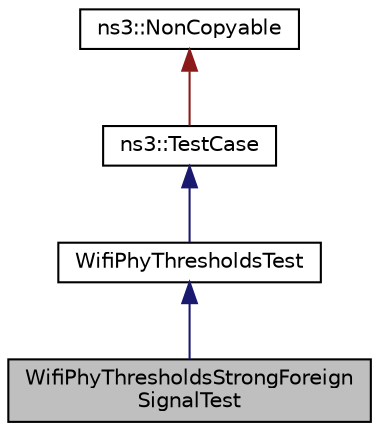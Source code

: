 digraph "WifiPhyThresholdsStrongForeignSignalTest"
{
 // LATEX_PDF_SIZE
  edge [fontname="Helvetica",fontsize="10",labelfontname="Helvetica",labelfontsize="10"];
  node [fontname="Helvetica",fontsize="10",shape=record];
  Node1 [label="WifiPhyThresholdsStrongForeign\lSignalTest",height=0.2,width=0.4,color="black", fillcolor="grey75", style="filled", fontcolor="black",tooltip="Wifi Phy Threshold Strong Foreign Signal Test."];
  Node2 -> Node1 [dir="back",color="midnightblue",fontsize="10",style="solid",fontname="Helvetica"];
  Node2 [label="WifiPhyThresholdsTest",height=0.2,width=0.4,color="black", fillcolor="white", style="filled",URL="$class_wifi_phy_thresholds_test.html",tooltip="Wifi Phy Threshold Test base class."];
  Node3 -> Node2 [dir="back",color="midnightblue",fontsize="10",style="solid",fontname="Helvetica"];
  Node3 [label="ns3::TestCase",height=0.2,width=0.4,color="black", fillcolor="white", style="filled",URL="$classns3_1_1_test_case.html",tooltip="encapsulates test code"];
  Node4 -> Node3 [dir="back",color="firebrick4",fontsize="10",style="solid",fontname="Helvetica"];
  Node4 [label="ns3::NonCopyable",height=0.2,width=0.4,color="black", fillcolor="white", style="filled",URL="$classns3_1_1_non_copyable.html",tooltip="A base class for (non-Singleton) objects which shouldn't be copied."];
}

